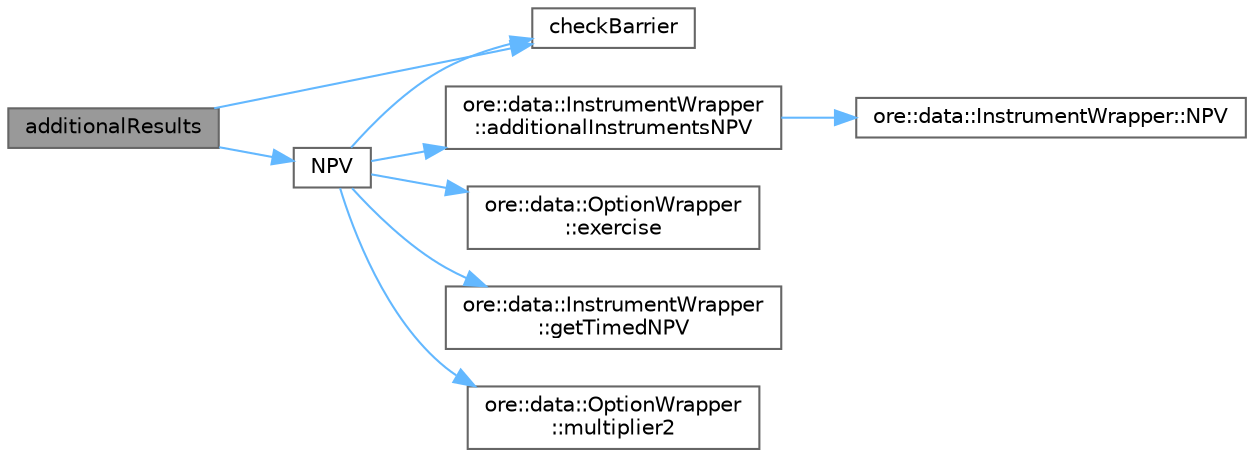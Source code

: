 digraph "additionalResults"
{
 // INTERACTIVE_SVG=YES
 // LATEX_PDF_SIZE
  bgcolor="transparent";
  edge [fontname=Helvetica,fontsize=10,labelfontname=Helvetica,labelfontsize=10];
  node [fontname=Helvetica,fontsize=10,shape=box,height=0.2,width=0.4];
  rankdir="LR";
  Node1 [label="additionalResults",height=0.2,width=0.4,color="gray40", fillcolor="grey60", style="filled", fontcolor="black",tooltip="Return the additional results of this instrument."];
  Node1 -> Node2 [color="steelblue1",style="solid"];
  Node2 [label="checkBarrier",height=0.2,width=0.4,color="grey40", fillcolor="white", style="filled",URL="$classore_1_1data_1_1_barrier_option_wrapper.html#ab2f2d87b2cc9c21ade816ec5860b00ab",tooltip=" "];
  Node1 -> Node3 [color="steelblue1",style="solid"];
  Node3 [label="NPV",height=0.2,width=0.4,color="grey40", fillcolor="white", style="filled",URL="$classore_1_1data_1_1_barrier_option_wrapper.html#a11b99e22b9e192c940be8cda78c87f53",tooltip="Return the NPV of this instrument."];
  Node3 -> Node4 [color="steelblue1",style="solid"];
  Node4 [label="ore::data::InstrumentWrapper\l::additionalInstrumentsNPV",height=0.2,width=0.4,color="grey40", fillcolor="white", style="filled",URL="$classore_1_1data_1_1_instrument_wrapper.html#abdcc048739fce301d5907bf5a4e7ac46",tooltip=" "];
  Node4 -> Node5 [color="steelblue1",style="solid"];
  Node5 [label="ore::data::InstrumentWrapper::NPV",height=0.2,width=0.4,color="grey40", fillcolor="white", style="filled",URL="$classore_1_1data_1_1_instrument_wrapper.html#a48bc2555c7d4b0f36887f6a30fd41361",tooltip="Return the NPV of this instrument."];
  Node3 -> Node2 [color="steelblue1",style="solid"];
  Node3 -> Node6 [color="steelblue1",style="solid"];
  Node6 [label="ore::data::OptionWrapper\l::exercise",height=0.2,width=0.4,color="grey40", fillcolor="white", style="filled",URL="$classore_1_1data_1_1_option_wrapper.html#a3e5ebf4d1671703e5ebfd2285af53250",tooltip=" "];
  Node3 -> Node7 [color="steelblue1",style="solid"];
  Node7 [label="ore::data::InstrumentWrapper\l::getTimedNPV",height=0.2,width=0.4,color="grey40", fillcolor="white", style="filled",URL="$classore_1_1data_1_1_instrument_wrapper.html#ae0bb68a1eb3a1b0b3c4b69b6f94711c0",tooltip=" "];
  Node3 -> Node8 [color="steelblue1",style="solid"];
  Node8 [label="ore::data::OptionWrapper\l::multiplier2",height=0.2,width=0.4,color="grey40", fillcolor="white", style="filled",URL="$classore_1_1data_1_1_option_wrapper.html#adf89c7de1d5c2f7474ae075235c5ca9c",tooltip=" "];
}
